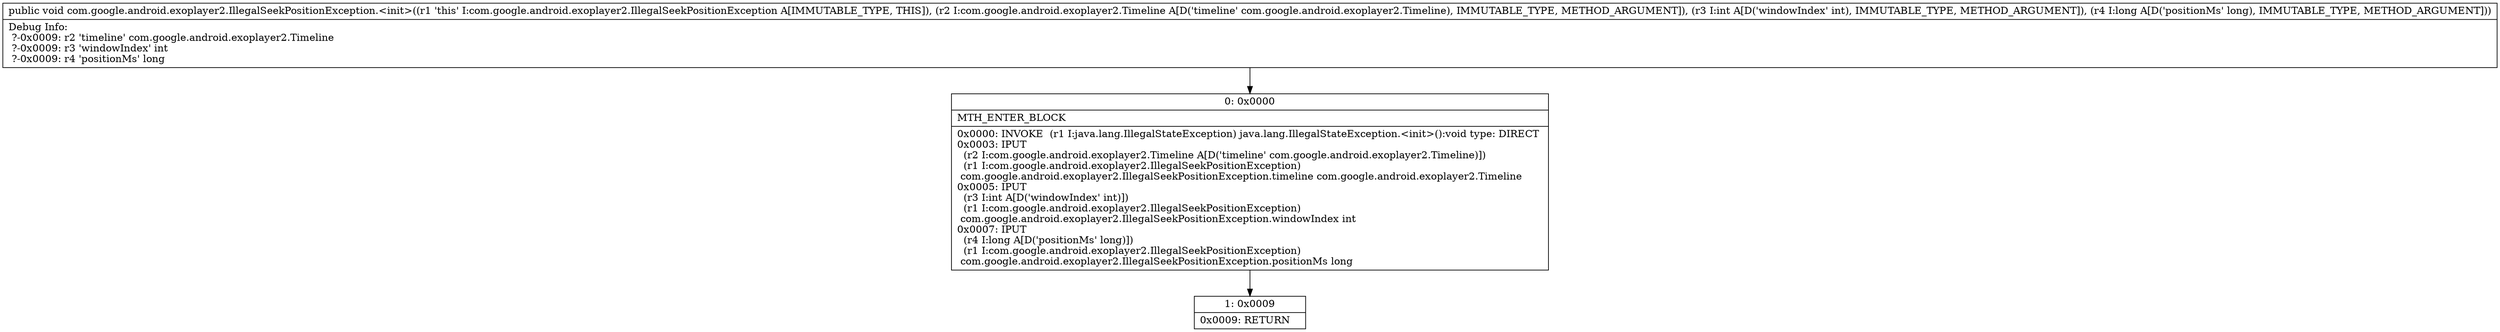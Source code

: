 digraph "CFG forcom.google.android.exoplayer2.IllegalSeekPositionException.\<init\>(Lcom\/google\/android\/exoplayer2\/Timeline;IJ)V" {
Node_0 [shape=record,label="{0\:\ 0x0000|MTH_ENTER_BLOCK\l|0x0000: INVOKE  (r1 I:java.lang.IllegalStateException) java.lang.IllegalStateException.\<init\>():void type: DIRECT \l0x0003: IPUT  \l  (r2 I:com.google.android.exoplayer2.Timeline A[D('timeline' com.google.android.exoplayer2.Timeline)])\l  (r1 I:com.google.android.exoplayer2.IllegalSeekPositionException)\l com.google.android.exoplayer2.IllegalSeekPositionException.timeline com.google.android.exoplayer2.Timeline \l0x0005: IPUT  \l  (r3 I:int A[D('windowIndex' int)])\l  (r1 I:com.google.android.exoplayer2.IllegalSeekPositionException)\l com.google.android.exoplayer2.IllegalSeekPositionException.windowIndex int \l0x0007: IPUT  \l  (r4 I:long A[D('positionMs' long)])\l  (r1 I:com.google.android.exoplayer2.IllegalSeekPositionException)\l com.google.android.exoplayer2.IllegalSeekPositionException.positionMs long \l}"];
Node_1 [shape=record,label="{1\:\ 0x0009|0x0009: RETURN   \l}"];
MethodNode[shape=record,label="{public void com.google.android.exoplayer2.IllegalSeekPositionException.\<init\>((r1 'this' I:com.google.android.exoplayer2.IllegalSeekPositionException A[IMMUTABLE_TYPE, THIS]), (r2 I:com.google.android.exoplayer2.Timeline A[D('timeline' com.google.android.exoplayer2.Timeline), IMMUTABLE_TYPE, METHOD_ARGUMENT]), (r3 I:int A[D('windowIndex' int), IMMUTABLE_TYPE, METHOD_ARGUMENT]), (r4 I:long A[D('positionMs' long), IMMUTABLE_TYPE, METHOD_ARGUMENT]))  | Debug Info:\l  ?\-0x0009: r2 'timeline' com.google.android.exoplayer2.Timeline\l  ?\-0x0009: r3 'windowIndex' int\l  ?\-0x0009: r4 'positionMs' long\l}"];
MethodNode -> Node_0;
Node_0 -> Node_1;
}

